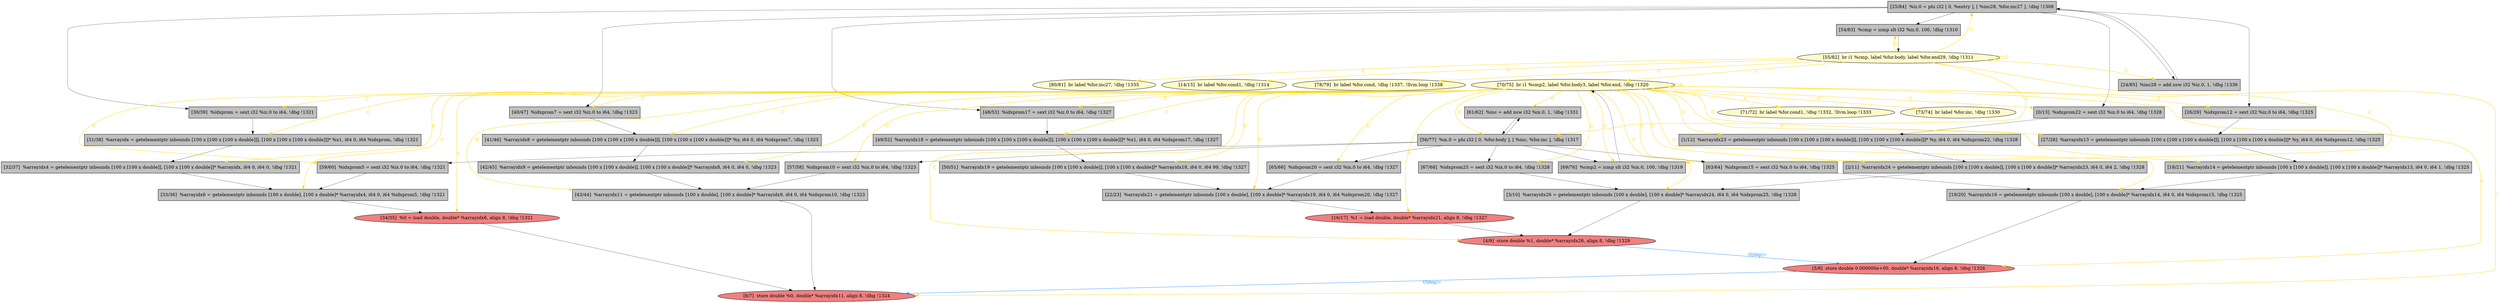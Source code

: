 
digraph G {


node506 [fillcolor=grey,label="[50/51]  %arrayidx19 = getelementptr inbounds [100 x [100 x double]], [100 x [100 x double]]* %arrayidx18, i64 0, i64 99, !dbg !1327",shape=rectangle,style=filled ]
node505 [fillcolor=grey,label="[48/53]  %idxprom17 = sext i32 %iz.0 to i64, !dbg !1327",shape=rectangle,style=filled ]
node500 [fillcolor=grey,label="[41/46]  %arrayidx8 = getelementptr inbounds [100 x [100 x [100 x double]]], [100 x [100 x [100 x double]]]* %y, i64 0, i64 %idxprom7, !dbg !1323",shape=rectangle,style=filled ]
node479 [fillcolor=grey,label="[33/36]  %arrayidx6 = getelementptr inbounds [100 x double], [100 x double]* %arrayidx4, i64 0, i64 %idxprom5, !dbg !1321",shape=rectangle,style=filled ]
node502 [fillcolor=grey,label="[43/44]  %arrayidx11 = getelementptr inbounds [100 x double], [100 x double]* %arrayidx9, i64 0, i64 %idxprom10, !dbg !1323",shape=rectangle,style=filled ]
node476 [fillcolor=lightcoral,label="[6/7]  store double %0, double* %arrayidx11, align 8, !dbg !1324",shape=ellipse,style=filled ]
node483 [fillcolor=grey,label="[69/76]  %cmp2 = icmp slt i32 %ix.0, 100, !dbg !1319",shape=rectangle,style=filled ]
node475 [fillcolor=grey,label="[30/39]  %idxprom = sext i32 %iz.0 to i64, !dbg !1321",shape=rectangle,style=filled ]
node474 [fillcolor=grey,label="[25/84]  %iz.0 = phi i32 [ 0, %entry ], [ %inc28, %for.inc27 ], !dbg !1308",shape=rectangle,style=filled ]
node495 [fillcolor=grey,label="[57/58]  %idxprom10 = sext i32 %ix.0 to i64, !dbg !1323",shape=rectangle,style=filled ]
node473 [fillcolor=lemonchiffon,label="[80/81]  br label %for.inc27, !dbg !1335",shape=ellipse,style=filled ]
node478 [fillcolor=grey,label="[31/38]  %arrayidx = getelementptr inbounds [100 x [100 x [100 x double]]], [100 x [100 x [100 x double]]]* %x1, i64 0, i64 %idxprom, !dbg !1321",shape=rectangle,style=filled ]
node498 [fillcolor=grey,label="[40/47]  %idxprom7 = sext i32 %iz.0 to i64, !dbg !1323",shape=rectangle,style=filled ]
node477 [fillcolor=grey,label="[59/60]  %idxprom5 = sext i32 %ix.0 to i64, !dbg !1321",shape=rectangle,style=filled ]
node492 [fillcolor=grey,label="[42/45]  %arrayidx9 = getelementptr inbounds [100 x [100 x double]], [100 x [100 x double]]* %arrayidx8, i64 0, i64 0, !dbg !1323",shape=rectangle,style=filled ]
node469 [fillcolor=grey,label="[24/85]  %inc28 = add nsw i32 %iz.0, 1, !dbg !1336",shape=rectangle,style=filled ]
node465 [fillcolor=lemonchiffon,label="[14/15]  br label %for.cond1, !dbg !1314",shape=ellipse,style=filled ]
node464 [fillcolor=grey,label="[0/13]  %idxprom22 = sext i32 %iz.0 to i64, !dbg !1328",shape=rectangle,style=filled ]
node471 [fillcolor=lightcoral,label="[34/35]  %0 = load double, double* %arrayidx6, align 8, !dbg !1321",shape=ellipse,style=filled ]
node470 [fillcolor=grey,label="[65/66]  %idxprom20 = sext i32 %ix.0 to i64, !dbg !1327",shape=rectangle,style=filled ]
node480 [fillcolor=lightcoral,label="[4/9]  store double %1, double* %arrayidx26, align 8, !dbg !1329",shape=ellipse,style=filled ]
node494 [fillcolor=grey,label="[54/83]  %cmp = icmp slt i32 %iz.0, 100, !dbg !1310",shape=rectangle,style=filled ]
node467 [fillcolor=grey,label="[18/21]  %arrayidx14 = getelementptr inbounds [100 x [100 x double]], [100 x [100 x double]]* %arrayidx13, i64 0, i64 1, !dbg !1325",shape=rectangle,style=filled ]
node466 [fillcolor=lightcoral,label="[16/17]  %1 = load double, double* %arrayidx21, align 8, !dbg !1327",shape=ellipse,style=filled ]
node493 [fillcolor=lemonchiffon,label="[78/79]  br label %for.cond, !dbg !1337, !llvm.loop !1338",shape=ellipse,style=filled ]
node468 [fillcolor=grey,label="[22/23]  %arrayidx21 = getelementptr inbounds [100 x double], [100 x double]* %arrayidx19, i64 0, i64 %idxprom20, !dbg !1327",shape=rectangle,style=filled ]
node504 [fillcolor=lightcoral,label="[5/8]  store double 0.000000e+00, double* %arrayidx16, align 8, !dbg !1326",shape=ellipse,style=filled ]
node499 [fillcolor=grey,label="[26/29]  %idxprom12 = sext i32 %iz.0 to i64, !dbg !1325",shape=rectangle,style=filled ]
node481 [fillcolor=lemonchiffon,label="[71/72]  br label %for.cond1, !dbg !1332, !llvm.loop !1333",shape=ellipse,style=filled ]
node482 [fillcolor=grey,label="[1/12]  %arrayidx23 = getelementptr inbounds [100 x [100 x [100 x double]]], [100 x [100 x [100 x double]]]* %y, i64 0, i64 %idxprom22, !dbg !1328",shape=rectangle,style=filled ]
node484 [fillcolor=grey,label="[32/37]  %arrayidx4 = getelementptr inbounds [100 x [100 x double]], [100 x [100 x double]]* %arrayidx, i64 0, i64 0, !dbg !1321",shape=rectangle,style=filled ]
node501 [fillcolor=grey,label="[27/28]  %arrayidx13 = getelementptr inbounds [100 x [100 x [100 x double]]], [100 x [100 x [100 x double]]]* %y, i64 0, i64 %idxprom12, !dbg !1325",shape=rectangle,style=filled ]
node485 [fillcolor=grey,label="[61/62]  %inc = add nsw i32 %ix.0, 1, !dbg !1331",shape=rectangle,style=filled ]
node488 [fillcolor=grey,label="[3/10]  %arrayidx26 = getelementptr inbounds [100 x double], [100 x double]* %arrayidx24, i64 0, i64 %idxprom25, !dbg !1328",shape=rectangle,style=filled ]
node486 [fillcolor=grey,label="[67/68]  %idxprom25 = sext i32 %ix.0 to i64, !dbg !1328",shape=rectangle,style=filled ]
node503 [fillcolor=grey,label="[19/20]  %arrayidx16 = getelementptr inbounds [100 x double], [100 x double]* %arrayidx14, i64 0, i64 %idxprom15, !dbg !1325",shape=rectangle,style=filled ]
node472 [fillcolor=grey,label="[49/52]  %arrayidx18 = getelementptr inbounds [100 x [100 x [100 x double]]], [100 x [100 x [100 x double]]]* %x1, i64 0, i64 %idxprom17, !dbg !1327",shape=rectangle,style=filled ]
node487 [fillcolor=grey,label="[2/11]  %arrayidx24 = getelementptr inbounds [100 x [100 x double]], [100 x [100 x double]]* %arrayidx23, i64 0, i64 2, !dbg !1328",shape=rectangle,style=filled ]
node496 [fillcolor=grey,label="[63/64]  %idxprom15 = sext i32 %ix.0 to i64, !dbg !1325",shape=rectangle,style=filled ]
node490 [fillcolor=lemonchiffon,label="[55/82]  br i1 %cmp, label %for.body, label %for.end29, !dbg !1311",shape=ellipse,style=filled ]
node489 [fillcolor=lemonchiffon,label="[73/74]  br label %for.inc, !dbg !1330",shape=ellipse,style=filled ]
node491 [fillcolor=lemonchiffon,label="[70/75]  br i1 %cmp2, label %for.body3, label %for.end, !dbg !1320",shape=ellipse,style=filled ]
node497 [fillcolor=grey,label="[56/77]  %ix.0 = phi i32 [ 0, %for.body ], [ %inc, %for.inc ], !dbg !1317",shape=rectangle,style=filled ]

node491->node489 [style=solid,color=gold,label="C",penwidth=1.0,fontcolor=gold ]
node474->node498 [style=solid,color=black,label="",penwidth=0.5,fontcolor=black ]
node490->node490 [style=solid,color=gold,label="C",penwidth=1.0,fontcolor=gold ]
node491->node476 [style=solid,color=gold,label="C",penwidth=1.0,fontcolor=gold ]
node490->node465 [style=solid,color=gold,label="C",penwidth=1.0,fontcolor=gold ]
node466->node480 [style=solid,color=black,label="",penwidth=0.5,fontcolor=black ]
node464->node482 [style=solid,color=black,label="",penwidth=0.5,fontcolor=black ]
node491->node472 [style=solid,color=gold,label="C",penwidth=1.0,fontcolor=gold ]
node506->node468 [style=solid,color=black,label="",penwidth=0.5,fontcolor=black ]
node491->node481 [style=solid,color=gold,label="C",penwidth=1.0,fontcolor=gold ]
node491->node467 [style=solid,color=gold,label="C",penwidth=1.0,fontcolor=gold ]
node494->node490 [style=solid,color=black,label="",penwidth=0.5,fontcolor=black ]
node490->node483 [style=solid,color=gold,label="C",penwidth=1.0,fontcolor=gold ]
node479->node471 [style=solid,color=black,label="",penwidth=0.5,fontcolor=black ]
node505->node472 [style=solid,color=black,label="",penwidth=0.5,fontcolor=black ]
node491->node502 [style=solid,color=gold,label="C",penwidth=1.0,fontcolor=gold ]
node470->node468 [style=solid,color=black,label="",penwidth=0.5,fontcolor=black ]
node491->node487 [style=solid,color=gold,label="C",penwidth=1.0,fontcolor=gold ]
node490->node494 [style=solid,color=gold,label="C",penwidth=1.0,fontcolor=gold ]
node491->node485 [style=solid,color=gold,label="C",penwidth=1.0,fontcolor=gold ]
node491->node470 [style=solid,color=gold,label="C",penwidth=1.0,fontcolor=gold ]
node487->node488 [style=solid,color=black,label="",penwidth=0.5,fontcolor=black ]
node500->node492 [style=solid,color=black,label="",penwidth=0.5,fontcolor=black ]
node497->node483 [style=solid,color=black,label="",penwidth=0.5,fontcolor=black ]
node488->node480 [style=solid,color=black,label="",penwidth=0.5,fontcolor=black ]
node475->node478 [style=solid,color=black,label="",penwidth=0.5,fontcolor=black ]
node491->node480 [style=solid,color=gold,label="C",penwidth=1.0,fontcolor=gold ]
node491->node496 [style=solid,color=gold,label="C",penwidth=1.0,fontcolor=gold ]
node491->node484 [style=solid,color=gold,label="C",penwidth=1.0,fontcolor=gold ]
node490->node473 [style=solid,color=gold,label="C",penwidth=1.0,fontcolor=gold ]
node495->node502 [style=solid,color=black,label="",penwidth=0.5,fontcolor=black ]
node491->node482 [style=solid,color=gold,label="C",penwidth=1.0,fontcolor=gold ]
node474->node469 [style=solid,color=black,label="",penwidth=0.5,fontcolor=black ]
node491->node499 [style=solid,color=gold,label="C",penwidth=1.0,fontcolor=gold ]
node499->node501 [style=solid,color=black,label="",penwidth=0.5,fontcolor=black ]
node490->node493 [style=solid,color=gold,label="C",penwidth=1.0,fontcolor=gold ]
node491->node491 [style=solid,color=gold,label="C",penwidth=1.0,fontcolor=gold ]
node469->node474 [style=solid,color=black,label="",penwidth=0.5,fontcolor=black ]
node497->node495 [style=solid,color=black,label="",penwidth=0.5,fontcolor=black ]
node491->node483 [style=solid,color=gold,label="C",penwidth=1.0,fontcolor=gold ]
node497->node477 [style=solid,color=black,label="",penwidth=0.5,fontcolor=black ]
node486->node488 [style=solid,color=black,label="",penwidth=0.5,fontcolor=black ]
node474->node475 [style=solid,color=black,label="",penwidth=0.5,fontcolor=black ]
node491->node495 [style=solid,color=gold,label="C",penwidth=1.0,fontcolor=gold ]
node501->node467 [style=solid,color=black,label="",penwidth=0.5,fontcolor=black ]
node491->node504 [style=solid,color=gold,label="C",penwidth=1.0,fontcolor=gold ]
node492->node502 [style=solid,color=black,label="",penwidth=0.5,fontcolor=black ]
node491->node503 [style=solid,color=gold,label="C",penwidth=1.0,fontcolor=gold ]
node490->node497 [style=solid,color=gold,label="C",penwidth=1.0,fontcolor=gold ]
node491->node497 [style=solid,color=gold,label="C",penwidth=1.0,fontcolor=gold ]
node484->node479 [style=solid,color=black,label="",penwidth=0.5,fontcolor=black ]
node503->node504 [style=solid,color=black,label="",penwidth=0.5,fontcolor=black ]
node474->node494 [style=solid,color=black,label="",penwidth=0.5,fontcolor=black ]
node491->node471 [style=solid,color=gold,label="C",penwidth=1.0,fontcolor=gold ]
node467->node503 [style=solid,color=black,label="",penwidth=0.5,fontcolor=black ]
node478->node484 [style=solid,color=black,label="",penwidth=0.5,fontcolor=black ]
node471->node476 [style=solid,color=black,label="",penwidth=0.5,fontcolor=black ]
node491->node492 [style=solid,color=gold,label="C",penwidth=1.0,fontcolor=gold ]
node497->node485 [style=solid,color=black,label="",penwidth=0.5,fontcolor=black ]
node482->node487 [style=solid,color=black,label="",penwidth=0.5,fontcolor=black ]
node480->node504 [style=solid,color=dodgerblue,label="O|dep|=",penwidth=1.0,fontcolor=dodgerblue ]
node474->node505 [style=solid,color=black,label="",penwidth=0.5,fontcolor=black ]
node474->node499 [style=solid,color=black,label="",penwidth=0.5,fontcolor=black ]
node491->node466 [style=solid,color=gold,label="C",penwidth=1.0,fontcolor=gold ]
node497->node496 [style=solid,color=black,label="",penwidth=0.5,fontcolor=black ]
node468->node466 [style=solid,color=black,label="",penwidth=0.5,fontcolor=black ]
node485->node497 [style=solid,color=black,label="",penwidth=0.5,fontcolor=black ]
node483->node491 [style=solid,color=black,label="",penwidth=0.5,fontcolor=black ]
node491->node486 [style=solid,color=gold,label="C",penwidth=1.0,fontcolor=gold ]
node491->node468 [style=solid,color=gold,label="C",penwidth=1.0,fontcolor=gold ]
node474->node464 [style=solid,color=black,label="",penwidth=0.5,fontcolor=black ]
node502->node476 [style=solid,color=black,label="",penwidth=0.5,fontcolor=black ]
node491->node506 [style=solid,color=gold,label="C",penwidth=1.0,fontcolor=gold ]
node490->node491 [style=solid,color=gold,label="C",penwidth=1.0,fontcolor=gold ]
node496->node503 [style=solid,color=black,label="",penwidth=0.5,fontcolor=black ]
node491->node477 [style=solid,color=gold,label="C",penwidth=1.0,fontcolor=gold ]
node497->node486 [style=solid,color=black,label="",penwidth=0.5,fontcolor=black ]
node504->node476 [style=solid,color=dodgerblue,label="O|dep|=",penwidth=1.0,fontcolor=dodgerblue ]
node477->node479 [style=solid,color=black,label="",penwidth=0.5,fontcolor=black ]
node497->node470 [style=solid,color=black,label="",penwidth=0.5,fontcolor=black ]
node491->node505 [style=solid,color=gold,label="C",penwidth=1.0,fontcolor=gold ]
node491->node501 [style=solid,color=gold,label="C",penwidth=1.0,fontcolor=gold ]
node472->node506 [style=solid,color=black,label="",penwidth=0.5,fontcolor=black ]
node491->node475 [style=solid,color=gold,label="C",penwidth=1.0,fontcolor=gold ]
node491->node498 [style=solid,color=gold,label="C",penwidth=1.0,fontcolor=gold ]
node491->node500 [style=solid,color=gold,label="C",penwidth=1.0,fontcolor=gold ]
node491->node478 [style=solid,color=gold,label="C",penwidth=1.0,fontcolor=gold ]
node490->node474 [style=solid,color=gold,label="C",penwidth=1.0,fontcolor=gold ]
node491->node464 [style=solid,color=gold,label="C",penwidth=1.0,fontcolor=gold ]
node491->node479 [style=solid,color=gold,label="C",penwidth=1.0,fontcolor=gold ]
node490->node469 [style=solid,color=gold,label="C",penwidth=1.0,fontcolor=gold ]
node498->node500 [style=solid,color=black,label="",penwidth=0.5,fontcolor=black ]
node491->node488 [style=solid,color=gold,label="C",penwidth=1.0,fontcolor=gold ]


}
